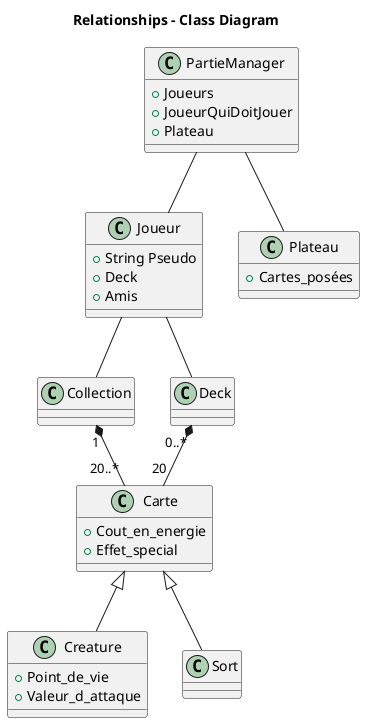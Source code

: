 @startuml

title Relationships - Class Diagram


class Joueur {
  +String Pseudo
  +Deck
  +Amis
}

class Collection
class Carte {
  +Cout_en_energie
  +Effet_special
}
class Deck
class Creature {
  +Point_de_vie
  +Valeur_d_attaque
}
class Sort
class PartieManager {
  +Joueurs
  +JoueurQuiDoitJouer
  +Plateau
}
class Plateau {
  +Cartes_posées
}

Carte <|-down- Creature
Carte <|-down- Sort
PartieManager -- Plateau
PartieManager -- Joueur
Joueur -- Collection
Joueur -- Deck

Deck "0..*" *-down- "20" Carte
Collection "1" *-down- "20..*" Carte


@enduml
